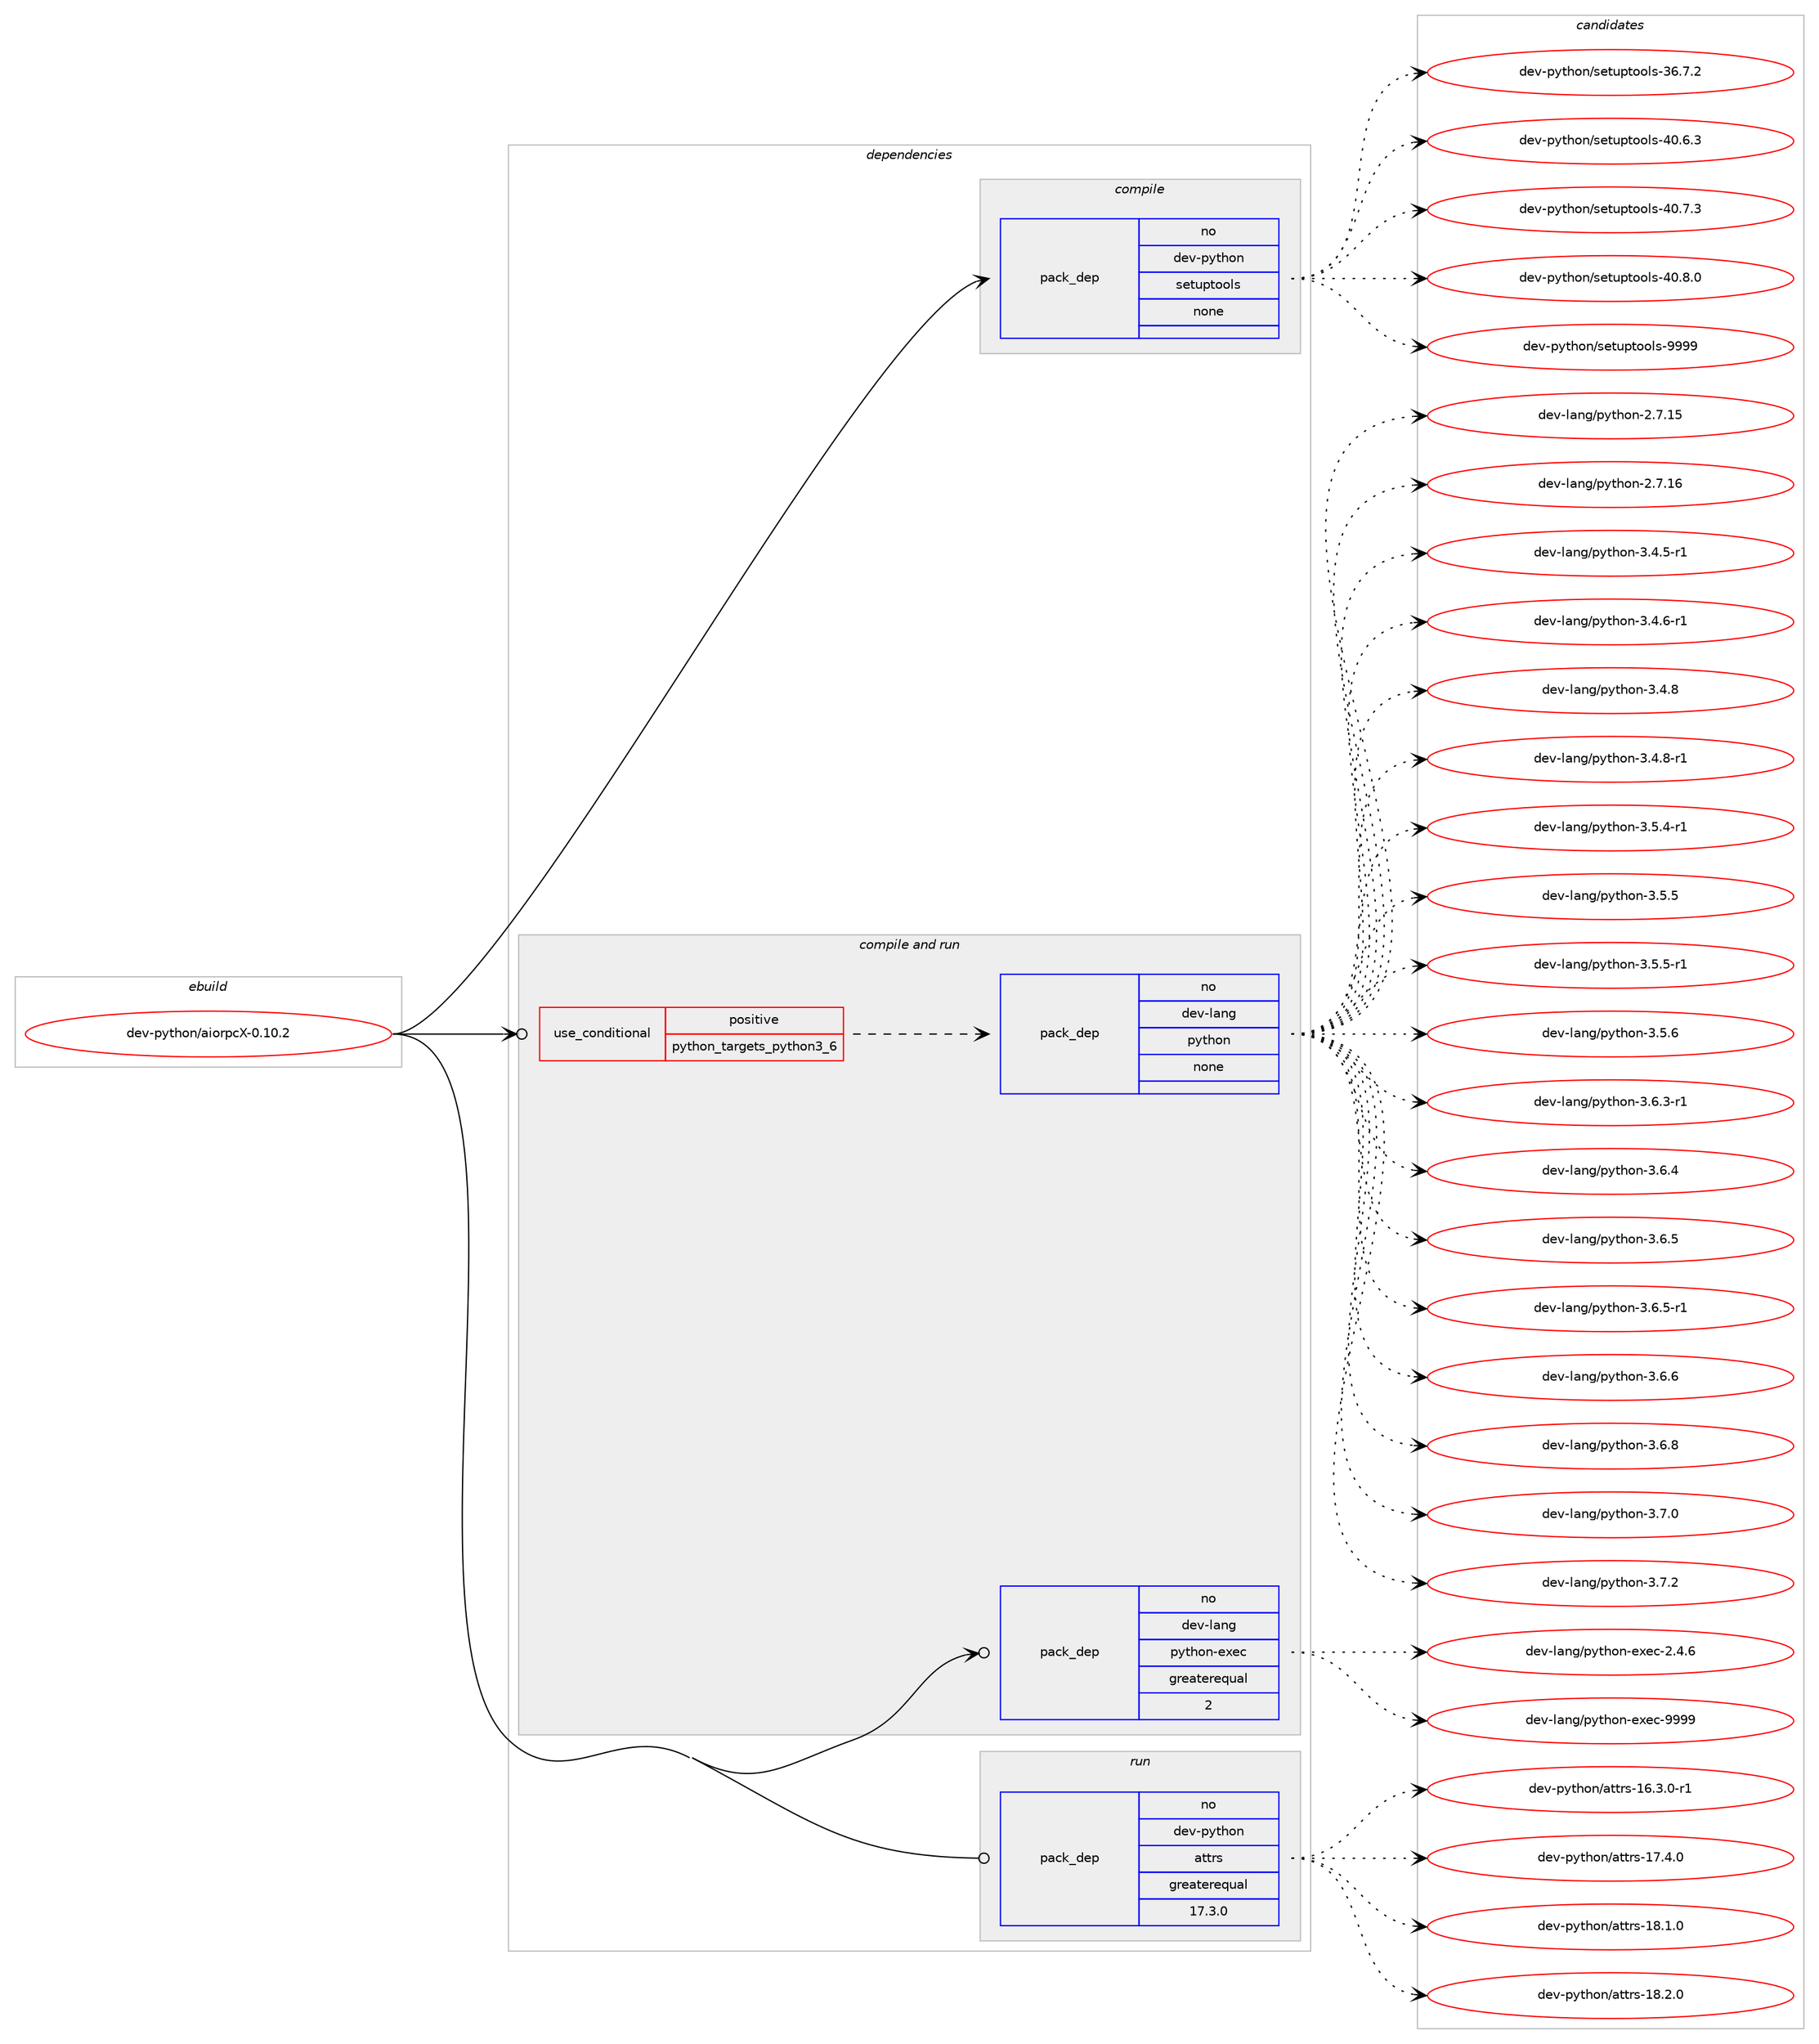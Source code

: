 digraph prolog {

# *************
# Graph options
# *************

newrank=true;
concentrate=true;
compound=true;
graph [rankdir=LR,fontname=Helvetica,fontsize=10,ranksep=1.5];#, ranksep=2.5, nodesep=0.2];
edge  [arrowhead=vee];
node  [fontname=Helvetica,fontsize=10];

# **********
# The ebuild
# **********

subgraph cluster_leftcol {
color=gray;
rank=same;
label=<<i>ebuild</i>>;
id [label="dev-python/aiorpcX-0.10.2", color=red, width=4, href="../dev-python/aiorpcX-0.10.2.svg"];
}

# ****************
# The dependencies
# ****************

subgraph cluster_midcol {
color=gray;
label=<<i>dependencies</i>>;
subgraph cluster_compile {
fillcolor="#eeeeee";
style=filled;
label=<<i>compile</i>>;
subgraph pack1004069 {
dependency1397947 [label=<<TABLE BORDER="0" CELLBORDER="1" CELLSPACING="0" CELLPADDING="4" WIDTH="220"><TR><TD ROWSPAN="6" CELLPADDING="30">pack_dep</TD></TR><TR><TD WIDTH="110">no</TD></TR><TR><TD>dev-python</TD></TR><TR><TD>setuptools</TD></TR><TR><TD>none</TD></TR><TR><TD></TD></TR></TABLE>>, shape=none, color=blue];
}
id:e -> dependency1397947:w [weight=20,style="solid",arrowhead="vee"];
}
subgraph cluster_compileandrun {
fillcolor="#eeeeee";
style=filled;
label=<<i>compile and run</i>>;
subgraph cond370653 {
dependency1397948 [label=<<TABLE BORDER="0" CELLBORDER="1" CELLSPACING="0" CELLPADDING="4"><TR><TD ROWSPAN="3" CELLPADDING="10">use_conditional</TD></TR><TR><TD>positive</TD></TR><TR><TD>python_targets_python3_6</TD></TR></TABLE>>, shape=none, color=red];
subgraph pack1004070 {
dependency1397949 [label=<<TABLE BORDER="0" CELLBORDER="1" CELLSPACING="0" CELLPADDING="4" WIDTH="220"><TR><TD ROWSPAN="6" CELLPADDING="30">pack_dep</TD></TR><TR><TD WIDTH="110">no</TD></TR><TR><TD>dev-lang</TD></TR><TR><TD>python</TD></TR><TR><TD>none</TD></TR><TR><TD></TD></TR></TABLE>>, shape=none, color=blue];
}
dependency1397948:e -> dependency1397949:w [weight=20,style="dashed",arrowhead="vee"];
}
id:e -> dependency1397948:w [weight=20,style="solid",arrowhead="odotvee"];
subgraph pack1004071 {
dependency1397950 [label=<<TABLE BORDER="0" CELLBORDER="1" CELLSPACING="0" CELLPADDING="4" WIDTH="220"><TR><TD ROWSPAN="6" CELLPADDING="30">pack_dep</TD></TR><TR><TD WIDTH="110">no</TD></TR><TR><TD>dev-lang</TD></TR><TR><TD>python-exec</TD></TR><TR><TD>greaterequal</TD></TR><TR><TD>2</TD></TR></TABLE>>, shape=none, color=blue];
}
id:e -> dependency1397950:w [weight=20,style="solid",arrowhead="odotvee"];
}
subgraph cluster_run {
fillcolor="#eeeeee";
style=filled;
label=<<i>run</i>>;
subgraph pack1004072 {
dependency1397951 [label=<<TABLE BORDER="0" CELLBORDER="1" CELLSPACING="0" CELLPADDING="4" WIDTH="220"><TR><TD ROWSPAN="6" CELLPADDING="30">pack_dep</TD></TR><TR><TD WIDTH="110">no</TD></TR><TR><TD>dev-python</TD></TR><TR><TD>attrs</TD></TR><TR><TD>greaterequal</TD></TR><TR><TD>17.3.0</TD></TR></TABLE>>, shape=none, color=blue];
}
id:e -> dependency1397951:w [weight=20,style="solid",arrowhead="odot"];
}
}

# **************
# The candidates
# **************

subgraph cluster_choices {
rank=same;
color=gray;
label=<<i>candidates</i>>;

subgraph choice1004069 {
color=black;
nodesep=1;
choice100101118451121211161041111104711510111611711211611111110811545515446554650 [label="dev-python/setuptools-36.7.2", color=red, width=4,href="../dev-python/setuptools-36.7.2.svg"];
choice100101118451121211161041111104711510111611711211611111110811545524846544651 [label="dev-python/setuptools-40.6.3", color=red, width=4,href="../dev-python/setuptools-40.6.3.svg"];
choice100101118451121211161041111104711510111611711211611111110811545524846554651 [label="dev-python/setuptools-40.7.3", color=red, width=4,href="../dev-python/setuptools-40.7.3.svg"];
choice100101118451121211161041111104711510111611711211611111110811545524846564648 [label="dev-python/setuptools-40.8.0", color=red, width=4,href="../dev-python/setuptools-40.8.0.svg"];
choice10010111845112121116104111110471151011161171121161111111081154557575757 [label="dev-python/setuptools-9999", color=red, width=4,href="../dev-python/setuptools-9999.svg"];
dependency1397947:e -> choice100101118451121211161041111104711510111611711211611111110811545515446554650:w [style=dotted,weight="100"];
dependency1397947:e -> choice100101118451121211161041111104711510111611711211611111110811545524846544651:w [style=dotted,weight="100"];
dependency1397947:e -> choice100101118451121211161041111104711510111611711211611111110811545524846554651:w [style=dotted,weight="100"];
dependency1397947:e -> choice100101118451121211161041111104711510111611711211611111110811545524846564648:w [style=dotted,weight="100"];
dependency1397947:e -> choice10010111845112121116104111110471151011161171121161111111081154557575757:w [style=dotted,weight="100"];
}
subgraph choice1004070 {
color=black;
nodesep=1;
choice10010111845108971101034711212111610411111045504655464953 [label="dev-lang/python-2.7.15", color=red, width=4,href="../dev-lang/python-2.7.15.svg"];
choice10010111845108971101034711212111610411111045504655464954 [label="dev-lang/python-2.7.16", color=red, width=4,href="../dev-lang/python-2.7.16.svg"];
choice1001011184510897110103471121211161041111104551465246534511449 [label="dev-lang/python-3.4.5-r1", color=red, width=4,href="../dev-lang/python-3.4.5-r1.svg"];
choice1001011184510897110103471121211161041111104551465246544511449 [label="dev-lang/python-3.4.6-r1", color=red, width=4,href="../dev-lang/python-3.4.6-r1.svg"];
choice100101118451089711010347112121116104111110455146524656 [label="dev-lang/python-3.4.8", color=red, width=4,href="../dev-lang/python-3.4.8.svg"];
choice1001011184510897110103471121211161041111104551465246564511449 [label="dev-lang/python-3.4.8-r1", color=red, width=4,href="../dev-lang/python-3.4.8-r1.svg"];
choice1001011184510897110103471121211161041111104551465346524511449 [label="dev-lang/python-3.5.4-r1", color=red, width=4,href="../dev-lang/python-3.5.4-r1.svg"];
choice100101118451089711010347112121116104111110455146534653 [label="dev-lang/python-3.5.5", color=red, width=4,href="../dev-lang/python-3.5.5.svg"];
choice1001011184510897110103471121211161041111104551465346534511449 [label="dev-lang/python-3.5.5-r1", color=red, width=4,href="../dev-lang/python-3.5.5-r1.svg"];
choice100101118451089711010347112121116104111110455146534654 [label="dev-lang/python-3.5.6", color=red, width=4,href="../dev-lang/python-3.5.6.svg"];
choice1001011184510897110103471121211161041111104551465446514511449 [label="dev-lang/python-3.6.3-r1", color=red, width=4,href="../dev-lang/python-3.6.3-r1.svg"];
choice100101118451089711010347112121116104111110455146544652 [label="dev-lang/python-3.6.4", color=red, width=4,href="../dev-lang/python-3.6.4.svg"];
choice100101118451089711010347112121116104111110455146544653 [label="dev-lang/python-3.6.5", color=red, width=4,href="../dev-lang/python-3.6.5.svg"];
choice1001011184510897110103471121211161041111104551465446534511449 [label="dev-lang/python-3.6.5-r1", color=red, width=4,href="../dev-lang/python-3.6.5-r1.svg"];
choice100101118451089711010347112121116104111110455146544654 [label="dev-lang/python-3.6.6", color=red, width=4,href="../dev-lang/python-3.6.6.svg"];
choice100101118451089711010347112121116104111110455146544656 [label="dev-lang/python-3.6.8", color=red, width=4,href="../dev-lang/python-3.6.8.svg"];
choice100101118451089711010347112121116104111110455146554648 [label="dev-lang/python-3.7.0", color=red, width=4,href="../dev-lang/python-3.7.0.svg"];
choice100101118451089711010347112121116104111110455146554650 [label="dev-lang/python-3.7.2", color=red, width=4,href="../dev-lang/python-3.7.2.svg"];
dependency1397949:e -> choice10010111845108971101034711212111610411111045504655464953:w [style=dotted,weight="100"];
dependency1397949:e -> choice10010111845108971101034711212111610411111045504655464954:w [style=dotted,weight="100"];
dependency1397949:e -> choice1001011184510897110103471121211161041111104551465246534511449:w [style=dotted,weight="100"];
dependency1397949:e -> choice1001011184510897110103471121211161041111104551465246544511449:w [style=dotted,weight="100"];
dependency1397949:e -> choice100101118451089711010347112121116104111110455146524656:w [style=dotted,weight="100"];
dependency1397949:e -> choice1001011184510897110103471121211161041111104551465246564511449:w [style=dotted,weight="100"];
dependency1397949:e -> choice1001011184510897110103471121211161041111104551465346524511449:w [style=dotted,weight="100"];
dependency1397949:e -> choice100101118451089711010347112121116104111110455146534653:w [style=dotted,weight="100"];
dependency1397949:e -> choice1001011184510897110103471121211161041111104551465346534511449:w [style=dotted,weight="100"];
dependency1397949:e -> choice100101118451089711010347112121116104111110455146534654:w [style=dotted,weight="100"];
dependency1397949:e -> choice1001011184510897110103471121211161041111104551465446514511449:w [style=dotted,weight="100"];
dependency1397949:e -> choice100101118451089711010347112121116104111110455146544652:w [style=dotted,weight="100"];
dependency1397949:e -> choice100101118451089711010347112121116104111110455146544653:w [style=dotted,weight="100"];
dependency1397949:e -> choice1001011184510897110103471121211161041111104551465446534511449:w [style=dotted,weight="100"];
dependency1397949:e -> choice100101118451089711010347112121116104111110455146544654:w [style=dotted,weight="100"];
dependency1397949:e -> choice100101118451089711010347112121116104111110455146544656:w [style=dotted,weight="100"];
dependency1397949:e -> choice100101118451089711010347112121116104111110455146554648:w [style=dotted,weight="100"];
dependency1397949:e -> choice100101118451089711010347112121116104111110455146554650:w [style=dotted,weight="100"];
}
subgraph choice1004071 {
color=black;
nodesep=1;
choice1001011184510897110103471121211161041111104510112010199455046524654 [label="dev-lang/python-exec-2.4.6", color=red, width=4,href="../dev-lang/python-exec-2.4.6.svg"];
choice10010111845108971101034711212111610411111045101120101994557575757 [label="dev-lang/python-exec-9999", color=red, width=4,href="../dev-lang/python-exec-9999.svg"];
dependency1397950:e -> choice1001011184510897110103471121211161041111104510112010199455046524654:w [style=dotted,weight="100"];
dependency1397950:e -> choice10010111845108971101034711212111610411111045101120101994557575757:w [style=dotted,weight="100"];
}
subgraph choice1004072 {
color=black;
nodesep=1;
choice100101118451121211161041111104797116116114115454954465146484511449 [label="dev-python/attrs-16.3.0-r1", color=red, width=4,href="../dev-python/attrs-16.3.0-r1.svg"];
choice10010111845112121116104111110479711611611411545495546524648 [label="dev-python/attrs-17.4.0", color=red, width=4,href="../dev-python/attrs-17.4.0.svg"];
choice10010111845112121116104111110479711611611411545495646494648 [label="dev-python/attrs-18.1.0", color=red, width=4,href="../dev-python/attrs-18.1.0.svg"];
choice10010111845112121116104111110479711611611411545495646504648 [label="dev-python/attrs-18.2.0", color=red, width=4,href="../dev-python/attrs-18.2.0.svg"];
dependency1397951:e -> choice100101118451121211161041111104797116116114115454954465146484511449:w [style=dotted,weight="100"];
dependency1397951:e -> choice10010111845112121116104111110479711611611411545495546524648:w [style=dotted,weight="100"];
dependency1397951:e -> choice10010111845112121116104111110479711611611411545495646494648:w [style=dotted,weight="100"];
dependency1397951:e -> choice10010111845112121116104111110479711611611411545495646504648:w [style=dotted,weight="100"];
}
}

}
